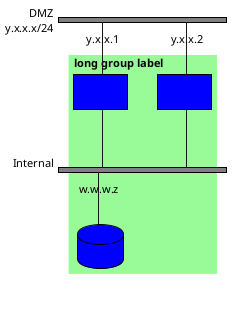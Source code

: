{
  "sha1": "s0md4757plytixpjvxtua20ukt3w6ux",
  "insertion": {
    "when": "2024-06-04T17:28:44.517Z",
    "url": "https://forum.plantuml.net/14479/style-allow-style-on-nwdiag-diagram",
    "user": "plantuml@gmail.com"
  }
}
@startuml
<style>
nwdiagDiagram {
  network {
    BackGroundColor gray
    LineColor black
    LineThickness 1.0
    FontSize 11
  }
  server {
    BackGroundColor blue
    LineColor black
    LineThickness 1.0
    ' FontXXX for both description or address 
    FontSize 11
    FontColor #blue
  }
  group {
    BackGroundColor palegreen
    LineColor black
    LineThickness 2.0
    FontSize 11
    FontStyle bold
    Margin 5
    Padding 5
  }
}
</style>
nwdiag {
  network DMZ {
      address = "y.x.x.x/24"
      web01 [address = "y.x.x.1"];
      web02 [address = "y.x.x.2"];
  }

   network Internal {
    web01;
    web02;
    db01 [address = "w.w.w.z", shape = database];
  } 

    group {
    'color = "#77FF77";
    description = "long group label";
    web01;
    web02;
    db01;
  }
}
@enduml
